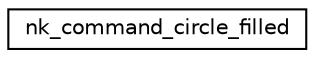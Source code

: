 digraph "Graphical Class Hierarchy"
{
 // LATEX_PDF_SIZE
  edge [fontname="Helvetica",fontsize="10",labelfontname="Helvetica",labelfontsize="10"];
  node [fontname="Helvetica",fontsize="10",shape=record];
  rankdir="LR";
  Node0 [label="nk_command_circle_filled",height=0.2,width=0.4,color="black", fillcolor="white", style="filled",URL="$structnk__command__circle__filled.html",tooltip=" "];
}
